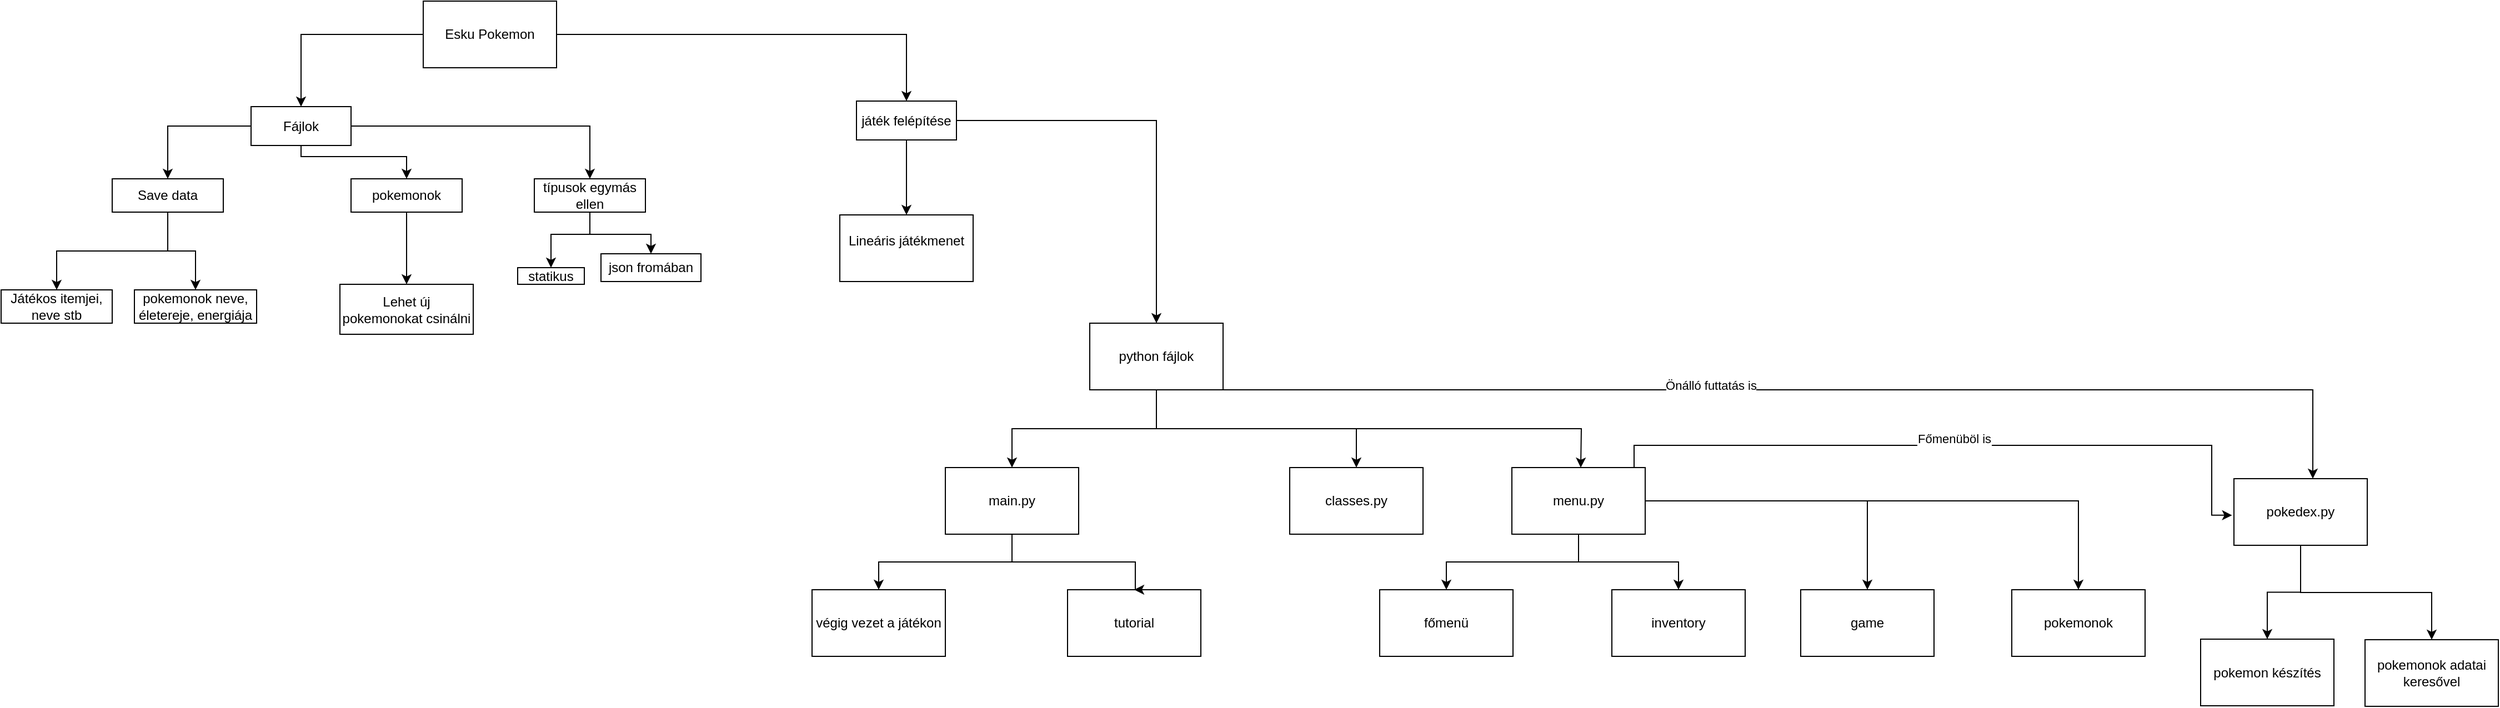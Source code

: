 <mxfile version="24.0.5" type="github">
  <diagram name="1 oldal" id="rJjOgKtLqAj0au_ih0mq">
    <mxGraphModel dx="2514" dy="929" grid="1" gridSize="10" guides="1" tooltips="1" connect="1" arrows="1" fold="1" page="1" pageScale="1" pageWidth="827" pageHeight="1169" math="0" shadow="0">
      <root>
        <mxCell id="0" />
        <mxCell id="1" parent="0" />
        <mxCell id="IxbcF2EGTxCfE7CKFI7H-4" style="edgeStyle=orthogonalEdgeStyle;rounded=0;orthogonalLoop=1;jettySize=auto;html=1;entryX=0.5;entryY=0;entryDx=0;entryDy=0;" parent="1" source="d10xtDlweWYbyBGK5G75-1" target="IxbcF2EGTxCfE7CKFI7H-1" edge="1">
          <mxGeometry relative="1" as="geometry" />
        </mxCell>
        <mxCell id="IxbcF2EGTxCfE7CKFI7H-5" style="edgeStyle=orthogonalEdgeStyle;rounded=0;orthogonalLoop=1;jettySize=auto;html=1;entryX=0.5;entryY=0;entryDx=0;entryDy=0;" parent="1" source="d10xtDlweWYbyBGK5G75-1" target="IxbcF2EGTxCfE7CKFI7H-2" edge="1">
          <mxGeometry relative="1" as="geometry">
            <Array as="points">
              <mxPoint x="210" y="150" />
              <mxPoint x="305" y="150" />
            </Array>
          </mxGeometry>
        </mxCell>
        <mxCell id="IxbcF2EGTxCfE7CKFI7H-6" style="edgeStyle=orthogonalEdgeStyle;rounded=0;orthogonalLoop=1;jettySize=auto;html=1;entryX=0.5;entryY=0;entryDx=0;entryDy=0;" parent="1" source="d10xtDlweWYbyBGK5G75-1" target="IxbcF2EGTxCfE7CKFI7H-3" edge="1">
          <mxGeometry relative="1" as="geometry" />
        </mxCell>
        <mxCell id="d10xtDlweWYbyBGK5G75-1" value="Fájlok" style="rounded=0;whiteSpace=wrap;html=1;" parent="1" vertex="1">
          <mxGeometry x="165" y="105" width="90" height="35" as="geometry" />
        </mxCell>
        <mxCell id="IxbcF2EGTxCfE7CKFI7H-12" style="edgeStyle=orthogonalEdgeStyle;rounded=0;orthogonalLoop=1;jettySize=auto;html=1;entryX=0.5;entryY=0;entryDx=0;entryDy=0;" parent="1" source="d10xtDlweWYbyBGK5G75-2" target="IxbcF2EGTxCfE7CKFI7H-7" edge="1">
          <mxGeometry relative="1" as="geometry" />
        </mxCell>
        <mxCell id="IxbcF2EGTxCfE7CKFI7H-13" style="edgeStyle=orthogonalEdgeStyle;rounded=0;orthogonalLoop=1;jettySize=auto;html=1;entryX=0.5;entryY=0;entryDx=0;entryDy=0;" parent="1" source="d10xtDlweWYbyBGK5G75-2" target="d10xtDlweWYbyBGK5G75-1" edge="1">
          <mxGeometry relative="1" as="geometry" />
        </mxCell>
        <mxCell id="d10xtDlweWYbyBGK5G75-2" value="Esku Pokemon" style="rounded=0;whiteSpace=wrap;html=1;" parent="1" vertex="1">
          <mxGeometry x="320" y="10" width="120" height="60" as="geometry" />
        </mxCell>
        <mxCell id="IxbcF2EGTxCfE7CKFI7H-9" style="edgeStyle=orthogonalEdgeStyle;rounded=0;orthogonalLoop=1;jettySize=auto;html=1;entryX=0.5;entryY=0;entryDx=0;entryDy=0;" parent="1" source="IxbcF2EGTxCfE7CKFI7H-1" target="IxbcF2EGTxCfE7CKFI7H-8" edge="1">
          <mxGeometry relative="1" as="geometry" />
        </mxCell>
        <mxCell id="IxbcF2EGTxCfE7CKFI7H-11" style="edgeStyle=orthogonalEdgeStyle;rounded=0;orthogonalLoop=1;jettySize=auto;html=1;entryX=0.5;entryY=0;entryDx=0;entryDy=0;" parent="1" source="IxbcF2EGTxCfE7CKFI7H-1" target="IxbcF2EGTxCfE7CKFI7H-10" edge="1">
          <mxGeometry relative="1" as="geometry" />
        </mxCell>
        <mxCell id="IxbcF2EGTxCfE7CKFI7H-1" value="Save data" style="rounded=0;whiteSpace=wrap;html=1;" parent="1" vertex="1">
          <mxGeometry x="40" y="170" width="100" height="30" as="geometry" />
        </mxCell>
        <mxCell id="IxbcF2EGTxCfE7CKFI7H-21" value="" style="edgeStyle=orthogonalEdgeStyle;rounded=0;orthogonalLoop=1;jettySize=auto;html=1;" parent="1" source="IxbcF2EGTxCfE7CKFI7H-2" target="IxbcF2EGTxCfE7CKFI7H-20" edge="1">
          <mxGeometry relative="1" as="geometry" />
        </mxCell>
        <mxCell id="IxbcF2EGTxCfE7CKFI7H-2" value="pokemonok" style="rounded=0;whiteSpace=wrap;html=1;" parent="1" vertex="1">
          <mxGeometry x="255" y="170" width="100" height="30" as="geometry" />
        </mxCell>
        <mxCell id="IxbcF2EGTxCfE7CKFI7H-15" value="" style="edgeStyle=orthogonalEdgeStyle;rounded=0;orthogonalLoop=1;jettySize=auto;html=1;" parent="1" source="IxbcF2EGTxCfE7CKFI7H-3" target="IxbcF2EGTxCfE7CKFI7H-14" edge="1">
          <mxGeometry relative="1" as="geometry">
            <Array as="points">
              <mxPoint x="470" y="220" />
              <mxPoint x="525" y="220" />
            </Array>
          </mxGeometry>
        </mxCell>
        <mxCell id="IxbcF2EGTxCfE7CKFI7H-23" value="" style="edgeStyle=orthogonalEdgeStyle;rounded=0;orthogonalLoop=1;jettySize=auto;html=1;" parent="1" source="IxbcF2EGTxCfE7CKFI7H-3" target="IxbcF2EGTxCfE7CKFI7H-22" edge="1">
          <mxGeometry relative="1" as="geometry">
            <Array as="points">
              <mxPoint x="470" y="220" />
              <mxPoint x="435" y="220" />
            </Array>
          </mxGeometry>
        </mxCell>
        <mxCell id="IxbcF2EGTxCfE7CKFI7H-3" value="típusok egymás ellen" style="rounded=0;whiteSpace=wrap;html=1;" parent="1" vertex="1">
          <mxGeometry x="420" y="170" width="100" height="30" as="geometry" />
        </mxCell>
        <mxCell id="IxbcF2EGTxCfE7CKFI7H-17" value="" style="edgeStyle=orthogonalEdgeStyle;rounded=0;orthogonalLoop=1;jettySize=auto;html=1;" parent="1" source="IxbcF2EGTxCfE7CKFI7H-7" target="IxbcF2EGTxCfE7CKFI7H-16" edge="1">
          <mxGeometry relative="1" as="geometry" />
        </mxCell>
        <mxCell id="bGF5uxhV3qYtsZNJjD4V-1" style="edgeStyle=orthogonalEdgeStyle;rounded=0;orthogonalLoop=1;jettySize=auto;html=1;exitX=1;exitY=0.5;exitDx=0;exitDy=0;entryX=0.5;entryY=0;entryDx=0;entryDy=0;" edge="1" parent="1" source="IxbcF2EGTxCfE7CKFI7H-7" target="bGF5uxhV3qYtsZNJjD4V-2">
          <mxGeometry relative="1" as="geometry">
            <mxPoint x="980" y="300" as="targetPoint" />
          </mxGeometry>
        </mxCell>
        <mxCell id="IxbcF2EGTxCfE7CKFI7H-7" value="játék felépítése" style="rounded=0;whiteSpace=wrap;html=1;" parent="1" vertex="1">
          <mxGeometry x="710" y="100" width="90" height="35" as="geometry" />
        </mxCell>
        <mxCell id="IxbcF2EGTxCfE7CKFI7H-8" value="Játékos itemjei, neve stb" style="rounded=0;whiteSpace=wrap;html=1;" parent="1" vertex="1">
          <mxGeometry x="-60" y="270" width="100" height="30" as="geometry" />
        </mxCell>
        <mxCell id="IxbcF2EGTxCfE7CKFI7H-10" value="pokemonok neve, életereje, energiája" style="rounded=0;whiteSpace=wrap;html=1;" parent="1" vertex="1">
          <mxGeometry x="60" y="270" width="110" height="30" as="geometry" />
        </mxCell>
        <mxCell id="IxbcF2EGTxCfE7CKFI7H-14" value="json fromában" style="whiteSpace=wrap;html=1;rounded=0;" parent="1" vertex="1">
          <mxGeometry x="480" y="237.5" width="90" height="25" as="geometry" />
        </mxCell>
        <mxCell id="IxbcF2EGTxCfE7CKFI7H-16" value="Lineáris játékmenet&lt;div&gt;&lt;br&gt;&lt;/div&gt;" style="whiteSpace=wrap;html=1;rounded=0;" parent="1" vertex="1">
          <mxGeometry x="695" y="202.5" width="120" height="60" as="geometry" />
        </mxCell>
        <mxCell id="IxbcF2EGTxCfE7CKFI7H-20" value="Lehet új pokemonokat csinálni" style="whiteSpace=wrap;html=1;rounded=0;" parent="1" vertex="1">
          <mxGeometry x="245" y="265" width="120" height="45" as="geometry" />
        </mxCell>
        <mxCell id="IxbcF2EGTxCfE7CKFI7H-22" value="statikus" style="whiteSpace=wrap;html=1;rounded=0;" parent="1" vertex="1">
          <mxGeometry x="405" y="250" width="60" height="15" as="geometry" />
        </mxCell>
        <mxCell id="bGF5uxhV3qYtsZNJjD4V-6" style="edgeStyle=orthogonalEdgeStyle;rounded=0;orthogonalLoop=1;jettySize=auto;html=1;exitX=0.5;exitY=1;exitDx=0;exitDy=0;entryX=0.5;entryY=0;entryDx=0;entryDy=0;" edge="1" parent="1" source="bGF5uxhV3qYtsZNJjD4V-2" target="bGF5uxhV3qYtsZNJjD4V-5">
          <mxGeometry relative="1" as="geometry" />
        </mxCell>
        <mxCell id="bGF5uxhV3qYtsZNJjD4V-10" style="edgeStyle=orthogonalEdgeStyle;rounded=0;orthogonalLoop=1;jettySize=auto;html=1;exitX=0.5;exitY=1;exitDx=0;exitDy=0;" edge="1" parent="1" source="bGF5uxhV3qYtsZNJjD4V-2" target="bGF5uxhV3qYtsZNJjD4V-3">
          <mxGeometry relative="1" as="geometry" />
        </mxCell>
        <mxCell id="bGF5uxhV3qYtsZNJjD4V-11" style="edgeStyle=orthogonalEdgeStyle;rounded=0;orthogonalLoop=1;jettySize=auto;html=1;exitX=0.5;exitY=1;exitDx=0;exitDy=0;" edge="1" parent="1" source="bGF5uxhV3qYtsZNJjD4V-2">
          <mxGeometry relative="1" as="geometry">
            <mxPoint x="1362" y="430" as="targetPoint" />
          </mxGeometry>
        </mxCell>
        <mxCell id="bGF5uxhV3qYtsZNJjD4V-22" style="edgeStyle=orthogonalEdgeStyle;rounded=0;orthogonalLoop=1;jettySize=auto;html=1;exitX=1;exitY=0.5;exitDx=0;exitDy=0;" edge="1" parent="1">
          <mxGeometry relative="1" as="geometry">
            <mxPoint x="2021" y="440" as="targetPoint" />
            <mxPoint x="1040" y="339.97" as="sourcePoint" />
            <Array as="points">
              <mxPoint x="1040" y="360" />
              <mxPoint x="2021" y="360" />
            </Array>
          </mxGeometry>
        </mxCell>
        <mxCell id="bGF5uxhV3qYtsZNJjD4V-31" value="Önálló futtatás is" style="edgeLabel;html=1;align=center;verticalAlign=middle;resizable=0;points=[];" vertex="1" connectable="0" parent="bGF5uxhV3qYtsZNJjD4V-22">
          <mxGeometry x="-0.151" y="4" relative="1" as="geometry">
            <mxPoint as="offset" />
          </mxGeometry>
        </mxCell>
        <mxCell id="bGF5uxhV3qYtsZNJjD4V-2" value="python fájlok" style="whiteSpace=wrap;html=1;rounded=0;" vertex="1" parent="1">
          <mxGeometry x="920" y="300" width="120" height="60" as="geometry" />
        </mxCell>
        <mxCell id="bGF5uxhV3qYtsZNJjD4V-3" value="classes.py" style="whiteSpace=wrap;html=1;rounded=0;" vertex="1" parent="1">
          <mxGeometry x="1100" y="430" width="120" height="60" as="geometry" />
        </mxCell>
        <mxCell id="bGF5uxhV3qYtsZNJjD4V-4" value="tutorial" style="whiteSpace=wrap;html=1;rounded=0;" vertex="1" parent="1">
          <mxGeometry x="900" y="540" width="120" height="60" as="geometry" />
        </mxCell>
        <mxCell id="bGF5uxhV3qYtsZNJjD4V-8" style="edgeStyle=orthogonalEdgeStyle;rounded=0;orthogonalLoop=1;jettySize=auto;html=1;exitX=0.5;exitY=1;exitDx=0;exitDy=0;entryX=0.5;entryY=0;entryDx=0;entryDy=0;" edge="1" parent="1" source="bGF5uxhV3qYtsZNJjD4V-5" target="bGF5uxhV3qYtsZNJjD4V-7">
          <mxGeometry relative="1" as="geometry" />
        </mxCell>
        <mxCell id="bGF5uxhV3qYtsZNJjD4V-9" style="edgeStyle=orthogonalEdgeStyle;rounded=0;orthogonalLoop=1;jettySize=auto;html=1;exitX=0.5;exitY=1;exitDx=0;exitDy=0;" edge="1" parent="1" source="bGF5uxhV3qYtsZNJjD4V-5">
          <mxGeometry relative="1" as="geometry">
            <mxPoint x="960" y="540" as="targetPoint" />
            <Array as="points">
              <mxPoint x="850" y="515" />
              <mxPoint x="961" y="515" />
            </Array>
          </mxGeometry>
        </mxCell>
        <mxCell id="bGF5uxhV3qYtsZNJjD4V-5" value="main.py" style="whiteSpace=wrap;html=1;rounded=0;" vertex="1" parent="1">
          <mxGeometry x="790" y="430" width="120" height="60" as="geometry" />
        </mxCell>
        <mxCell id="bGF5uxhV3qYtsZNJjD4V-7" value="végig vezet a játékon" style="whiteSpace=wrap;html=1;rounded=0;" vertex="1" parent="1">
          <mxGeometry x="670" y="540" width="120" height="60" as="geometry" />
        </mxCell>
        <mxCell id="bGF5uxhV3qYtsZNJjD4V-17" style="edgeStyle=orthogonalEdgeStyle;rounded=0;orthogonalLoop=1;jettySize=auto;html=1;exitX=0.5;exitY=1;exitDx=0;exitDy=0;" edge="1" parent="1" source="bGF5uxhV3qYtsZNJjD4V-12" target="bGF5uxhV3qYtsZNJjD4V-16">
          <mxGeometry relative="1" as="geometry" />
        </mxCell>
        <mxCell id="bGF5uxhV3qYtsZNJjD4V-18" style="edgeStyle=orthogonalEdgeStyle;rounded=0;orthogonalLoop=1;jettySize=auto;html=1;exitX=0.5;exitY=1;exitDx=0;exitDy=0;" edge="1" parent="1" source="bGF5uxhV3qYtsZNJjD4V-12" target="bGF5uxhV3qYtsZNJjD4V-15">
          <mxGeometry relative="1" as="geometry" />
        </mxCell>
        <mxCell id="bGF5uxhV3qYtsZNJjD4V-19" style="edgeStyle=orthogonalEdgeStyle;rounded=0;orthogonalLoop=1;jettySize=auto;html=1;exitX=1;exitY=0.5;exitDx=0;exitDy=0;entryX=0.5;entryY=0;entryDx=0;entryDy=0;" edge="1" parent="1" source="bGF5uxhV3qYtsZNJjD4V-12" target="bGF5uxhV3qYtsZNJjD4V-14">
          <mxGeometry relative="1" as="geometry" />
        </mxCell>
        <mxCell id="bGF5uxhV3qYtsZNJjD4V-20" style="edgeStyle=orthogonalEdgeStyle;rounded=0;orthogonalLoop=1;jettySize=auto;html=1;exitX=1;exitY=0.5;exitDx=0;exitDy=0;entryX=0.5;entryY=0;entryDx=0;entryDy=0;" edge="1" parent="1" source="bGF5uxhV3qYtsZNJjD4V-12" target="bGF5uxhV3qYtsZNJjD4V-13">
          <mxGeometry relative="1" as="geometry" />
        </mxCell>
        <mxCell id="bGF5uxhV3qYtsZNJjD4V-29" style="edgeStyle=orthogonalEdgeStyle;rounded=0;orthogonalLoop=1;jettySize=auto;html=1;exitX=1;exitY=0;exitDx=0;exitDy=0;entryX=-0.014;entryY=0.549;entryDx=0;entryDy=0;entryPerimeter=0;" edge="1" parent="1" target="bGF5uxhV3qYtsZNJjD4V-23">
          <mxGeometry relative="1" as="geometry">
            <mxPoint x="1410" y="430" as="sourcePoint" />
            <mxPoint x="1950" y="460" as="targetPoint" />
            <Array as="points">
              <mxPoint x="1410" y="410" />
              <mxPoint x="1930" y="410" />
              <mxPoint x="1930" y="473" />
            </Array>
          </mxGeometry>
        </mxCell>
        <mxCell id="bGF5uxhV3qYtsZNJjD4V-30" value="Főmenüböl is" style="edgeLabel;html=1;align=center;verticalAlign=middle;resizable=0;points=[];" vertex="1" connectable="0" parent="bGF5uxhV3qYtsZNJjD4V-29">
          <mxGeometry x="-0.008" y="2" relative="1" as="geometry">
            <mxPoint y="-4" as="offset" />
          </mxGeometry>
        </mxCell>
        <mxCell id="bGF5uxhV3qYtsZNJjD4V-12" value="menu.py" style="whiteSpace=wrap;html=1;rounded=0;" vertex="1" parent="1">
          <mxGeometry x="1300" y="430" width="120" height="60" as="geometry" />
        </mxCell>
        <mxCell id="bGF5uxhV3qYtsZNJjD4V-13" value="pokemonok" style="whiteSpace=wrap;html=1;rounded=0;" vertex="1" parent="1">
          <mxGeometry x="1750" y="540" width="120" height="60" as="geometry" />
        </mxCell>
        <mxCell id="bGF5uxhV3qYtsZNJjD4V-14" value="game" style="whiteSpace=wrap;html=1;rounded=0;" vertex="1" parent="1">
          <mxGeometry x="1560" y="540" width="120" height="60" as="geometry" />
        </mxCell>
        <mxCell id="bGF5uxhV3qYtsZNJjD4V-15" value="inventory" style="whiteSpace=wrap;html=1;rounded=0;" vertex="1" parent="1">
          <mxGeometry x="1390" y="540" width="120" height="60" as="geometry" />
        </mxCell>
        <mxCell id="bGF5uxhV3qYtsZNJjD4V-16" value="főmenü" style="whiteSpace=wrap;html=1;rounded=0;" vertex="1" parent="1">
          <mxGeometry x="1181" y="540" width="120" height="60" as="geometry" />
        </mxCell>
        <mxCell id="bGF5uxhV3qYtsZNJjD4V-26" style="edgeStyle=orthogonalEdgeStyle;rounded=0;orthogonalLoop=1;jettySize=auto;html=1;exitX=0.5;exitY=1;exitDx=0;exitDy=0;entryX=0.5;entryY=0;entryDx=0;entryDy=0;" edge="1" parent="1" source="bGF5uxhV3qYtsZNJjD4V-23" target="bGF5uxhV3qYtsZNJjD4V-25">
          <mxGeometry relative="1" as="geometry" />
        </mxCell>
        <mxCell id="bGF5uxhV3qYtsZNJjD4V-28" style="edgeStyle=orthogonalEdgeStyle;rounded=0;orthogonalLoop=1;jettySize=auto;html=1;exitX=0.5;exitY=1;exitDx=0;exitDy=0;entryX=0.5;entryY=0;entryDx=0;entryDy=0;" edge="1" parent="1" source="bGF5uxhV3qYtsZNJjD4V-23" target="bGF5uxhV3qYtsZNJjD4V-24">
          <mxGeometry relative="1" as="geometry" />
        </mxCell>
        <mxCell id="bGF5uxhV3qYtsZNJjD4V-23" value="pokedex.py" style="whiteSpace=wrap;html=1;rounded=0;" vertex="1" parent="1">
          <mxGeometry x="1950" y="440" width="120" height="60" as="geometry" />
        </mxCell>
        <mxCell id="bGF5uxhV3qYtsZNJjD4V-24" value="pokemonok adatai&lt;div&gt;keresővel&lt;/div&gt;" style="whiteSpace=wrap;html=1;rounded=0;" vertex="1" parent="1">
          <mxGeometry x="2068" y="585" width="120" height="60" as="geometry" />
        </mxCell>
        <mxCell id="bGF5uxhV3qYtsZNJjD4V-25" value="pokemon készítés" style="whiteSpace=wrap;html=1;rounded=0;" vertex="1" parent="1">
          <mxGeometry x="1920" y="584.5" width="120" height="60" as="geometry" />
        </mxCell>
      </root>
    </mxGraphModel>
  </diagram>
</mxfile>
